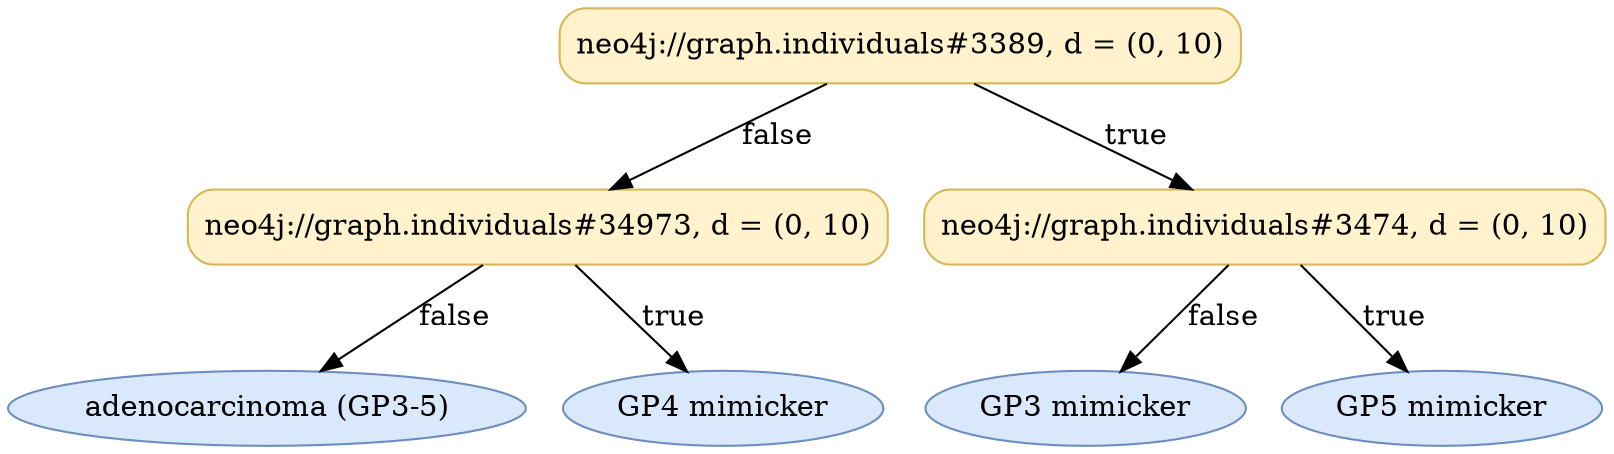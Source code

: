 digraph DT{
label=""
fontname="Times-Roman"
node[fontname="Times-Roman"];
Node1 [label="neo4j://graph.individuals#3389, d = (0, 10)", fillcolor="#FFF2CC", color="#D6B656", style="rounded,filled", shape="box"];
Node2 [label="neo4j://graph.individuals#34973, d = (0, 10)", fillcolor="#FFF2CC", color="#D6B656", style="rounded,filled", shape="box"];
Node3 [label="adenocarcinoma (GP3-5)", fillcolor="#DAE8FC", color="#6C8EBF", style="rounded,filled", shape="ellipse"];
Node2 -> Node3 [label="false"];
Node4 [label="GP4 mimicker", fillcolor="#DAE8FC", color="#6C8EBF", style="rounded,filled", shape="ellipse"];
Node2 -> Node4 [label="true"];
Node1 -> Node2 [label="false"];
Node5 [label="neo4j://graph.individuals#3474, d = (0, 10)", fillcolor="#FFF2CC", color="#D6B656", style="rounded,filled", shape="box"];
Node6 [label="GP3 mimicker", fillcolor="#DAE8FC", color="#6C8EBF", style="rounded,filled", shape="ellipse"];
Node5 -> Node6 [label="false"];
Node7 [label="GP5 mimicker", fillcolor="#DAE8FC", color="#6C8EBF", style="rounded,filled", shape="ellipse"];
Node5 -> Node7 [label="true"];
Node1 -> Node5 [label="true"];
}
